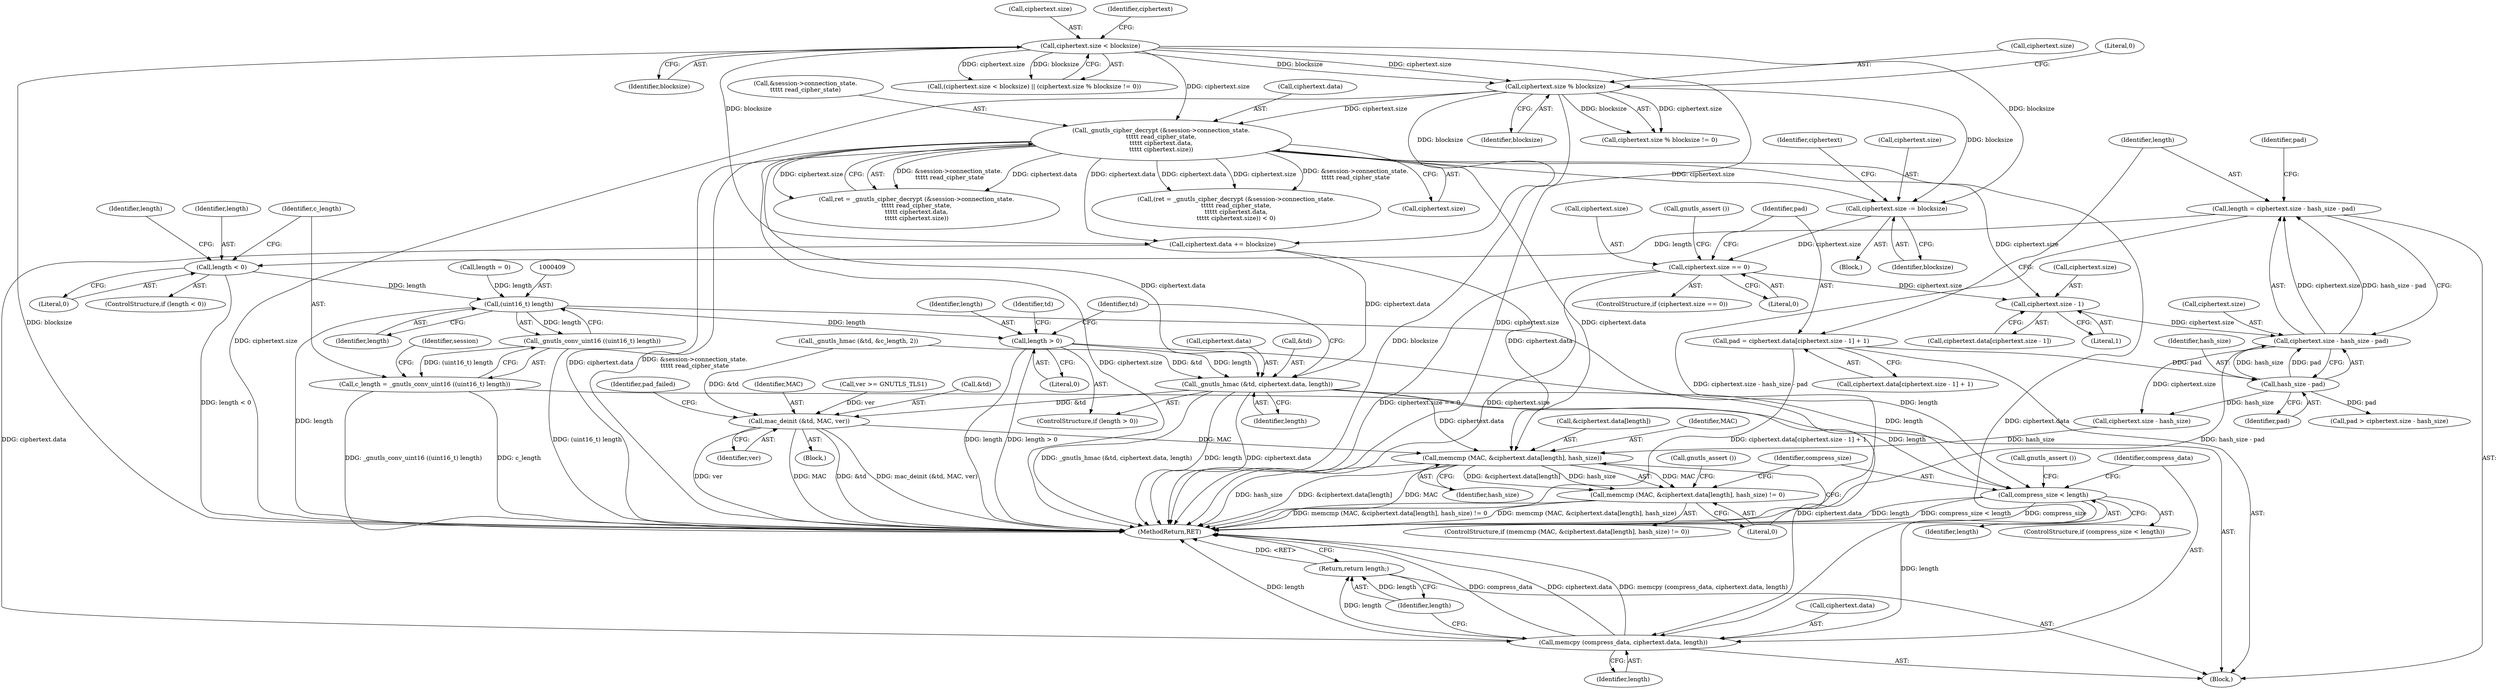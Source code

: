 digraph "0_savannah_bc8102405fda11ea00ca3b42acc4f4bce9d6e97b_0@integer" {
"1000321" [label="(Call,length = ciphertext.size - hash_size - pad)"];
"1000323" [label="(Call,ciphertext.size - hash_size - pad)"];
"1000315" [label="(Call,ciphertext.size - 1)"];
"1000299" [label="(Call,ciphertext.size == 0)"];
"1000288" [label="(Call,ciphertext.size -= blocksize)"];
"1000247" [label="(Call,ciphertext.size % blocksize)"];
"1000241" [label="(Call,ciphertext.size < blocksize)"];
"1000261" [label="(Call,_gnutls_cipher_decrypt (&session->connection_state.\n\t\t\t\t\t read_cipher_state,\n\t\t\t\t\t ciphertext.data,\n\t\t\t\t\t ciphertext.size))"];
"1000327" [label="(Call,hash_size - pad)"];
"1000308" [label="(Call,pad = ciphertext.data[ciphertext.size - 1] + 1)"];
"1000399" [label="(Call,length < 0)"];
"1000408" [label="(Call,(uint16_t) length)"];
"1000407" [label="(Call,_gnutls_conv_uint16 ((uint16_t) length))"];
"1000405" [label="(Call,c_length = _gnutls_conv_uint16 ((uint16_t) length))"];
"1000460" [label="(Call,length > 0)"];
"1000463" [label="(Call,_gnutls_hmac (&td, ciphertext.data, length))"];
"1000470" [label="(Call,mac_deinit (&td, MAC, ver))"];
"1000483" [label="(Call,memcmp (MAC, &ciphertext.data[length], hash_size))"];
"1000482" [label="(Call,memcmp (MAC, &ciphertext.data[length], hash_size) != 0)"];
"1000498" [label="(Call,compress_size < length)"];
"1000505" [label="(Call,memcpy (compress_data, ciphertext.data, length))"];
"1000511" [label="(Return,return length;)"];
"1000328" [label="(Identifier,hash_size)"];
"1000331" [label="(Call,pad > ciphertext.size - hash_size)"];
"1000453" [label="(Call,_gnutls_hmac (&td, &c_length, 2))"];
"1000402" [label="(Call,length = 0)"];
"1000329" [label="(Identifier,pad)"];
"1000310" [label="(Call,ciphertext.data[ciphertext.size - 1] + 1)"];
"1000494" [label="(Call,gnutls_assert ())"];
"1000245" [label="(Identifier,blocksize)"];
"1000407" [label="(Call,_gnutls_conv_uint16 ((uint16_t) length))"];
"1000481" [label="(ControlStructure,if (memcmp (MAC, &ciphertext.data[length], hash_size) != 0))"];
"1000258" [label="(Call,(ret = _gnutls_cipher_decrypt (&session->connection_state.\n\t\t\t\t\t read_cipher_state,\n\t\t\t\t\t ciphertext.data,\n\t\t\t\t\t ciphertext.size)) < 0)"];
"1000460" [label="(Call,length > 0)"];
"1000415" [label="(Identifier,session)"];
"1000401" [label="(Literal,0)"];
"1000118" [label="(Block,)"];
"1000246" [label="(Call,ciphertext.size % blocksize != 0)"];
"1000271" [label="(Call,ciphertext.size)"];
"1000513" [label="(MethodReturn,RET)"];
"1000510" [label="(Identifier,length)"];
"1000300" [label="(Call,ciphertext.size)"];
"1000261" [label="(Call,_gnutls_cipher_decrypt (&session->connection_state.\n\t\t\t\t\t read_cipher_state,\n\t\t\t\t\t ciphertext.data,\n\t\t\t\t\t ciphertext.size))"];
"1000248" [label="(Call,ciphertext.size)"];
"1000408" [label="(Call,(uint16_t) length)"];
"1000287" [label="(Block,)"];
"1000309" [label="(Identifier,pad)"];
"1000465" [label="(Identifier,td)"];
"1000459" [label="(ControlStructure,if (length > 0))"];
"1000242" [label="(Call,ciphertext.size)"];
"1000298" [label="(ControlStructure,if (ciphertext.size == 0))"];
"1000410" [label="(Identifier,length)"];
"1000315" [label="(Call,ciphertext.size - 1)"];
"1000241" [label="(Call,ciphertext.size < blocksize)"];
"1000499" [label="(Identifier,compress_size)"];
"1000463" [label="(Call,_gnutls_hmac (&td, ciphertext.data, length))"];
"1000483" [label="(Call,memcmp (MAC, &ciphertext.data[length], hash_size))"];
"1000484" [label="(Identifier,MAC)"];
"1000461" [label="(Identifier,length)"];
"1000473" [label="(Identifier,MAC)"];
"1000251" [label="(Identifier,blocksize)"];
"1000247" [label="(Call,ciphertext.size % blocksize)"];
"1000321" [label="(Call,length = ciphertext.size - hash_size - pad)"];
"1000323" [label="(Call,ciphertext.size - hash_size - pad)"];
"1000324" [label="(Call,ciphertext.size)"];
"1000502" [label="(Call,gnutls_assert ())"];
"1000485" [label="(Call,&ciphertext.data[length])"];
"1000288" [label="(Call,ciphertext.size -= blocksize)"];
"1000462" [label="(Literal,0)"];
"1000403" [label="(Identifier,length)"];
"1000405" [label="(Call,c_length = _gnutls_conv_uint16 ((uint16_t) length))"];
"1000437" [label="(Call,ver >= GNUTLS_TLS1)"];
"1000511" [label="(Return,return length;)"];
"1000322" [label="(Identifier,length)"];
"1000498" [label="(Call,compress_size < length)"];
"1000240" [label="(Call,(ciphertext.size < blocksize) || (ciphertext.size % blocksize != 0))"];
"1000471" [label="(Call,&td)"];
"1000419" [label="(Block,)"];
"1000295" [label="(Identifier,ciphertext)"];
"1000268" [label="(Call,ciphertext.data)"];
"1000500" [label="(Identifier,length)"];
"1000316" [label="(Call,ciphertext.size)"];
"1000327" [label="(Call,hash_size - pad)"];
"1000512" [label="(Identifier,length)"];
"1000333" [label="(Call,ciphertext.size - hash_size)"];
"1000399" [label="(Call,length < 0)"];
"1000259" [label="(Call,ret = _gnutls_cipher_decrypt (&session->connection_state.\n\t\t\t\t\t read_cipher_state,\n\t\t\t\t\t ciphertext.data,\n\t\t\t\t\t ciphertext.size))"];
"1000472" [label="(Identifier,td)"];
"1000474" [label="(Identifier,ver)"];
"1000293" [label="(Call,ciphertext.data += blocksize)"];
"1000482" [label="(Call,memcmp (MAC, &ciphertext.data[length], hash_size) != 0)"];
"1000406" [label="(Identifier,c_length)"];
"1000466" [label="(Call,ciphertext.data)"];
"1000319" [label="(Literal,1)"];
"1000332" [label="(Identifier,pad)"];
"1000506" [label="(Identifier,compress_data)"];
"1000311" [label="(Call,ciphertext.data[ciphertext.size - 1])"];
"1000400" [label="(Identifier,length)"];
"1000262" [label="(Call,&session->connection_state.\n\t\t\t\t\t read_cipher_state)"];
"1000464" [label="(Call,&td)"];
"1000469" [label="(Identifier,length)"];
"1000249" [label="(Identifier,ciphertext)"];
"1000492" [label="(Literal,0)"];
"1000505" [label="(Call,memcpy (compress_data, ciphertext.data, length))"];
"1000303" [label="(Literal,0)"];
"1000477" [label="(Identifier,pad_failed)"];
"1000299" [label="(Call,ciphertext.size == 0)"];
"1000491" [label="(Identifier,hash_size)"];
"1000289" [label="(Call,ciphertext.size)"];
"1000470" [label="(Call,mac_deinit (&td, MAC, ver))"];
"1000497" [label="(ControlStructure,if (compress_size < length))"];
"1000292" [label="(Identifier,blocksize)"];
"1000507" [label="(Call,ciphertext.data)"];
"1000398" [label="(ControlStructure,if (length < 0))"];
"1000305" [label="(Call,gnutls_assert ())"];
"1000308" [label="(Call,pad = ciphertext.data[ciphertext.size - 1] + 1)"];
"1000252" [label="(Literal,0)"];
"1000321" -> "1000118"  [label="AST: "];
"1000321" -> "1000323"  [label="CFG: "];
"1000322" -> "1000321"  [label="AST: "];
"1000323" -> "1000321"  [label="AST: "];
"1000332" -> "1000321"  [label="CFG: "];
"1000321" -> "1000513"  [label="DDG: ciphertext.size - hash_size - pad"];
"1000323" -> "1000321"  [label="DDG: ciphertext.size"];
"1000323" -> "1000321"  [label="DDG: hash_size - pad"];
"1000321" -> "1000399"  [label="DDG: length"];
"1000323" -> "1000327"  [label="CFG: "];
"1000324" -> "1000323"  [label="AST: "];
"1000327" -> "1000323"  [label="AST: "];
"1000323" -> "1000513"  [label="DDG: hash_size - pad"];
"1000315" -> "1000323"  [label="DDG: ciphertext.size"];
"1000327" -> "1000323"  [label="DDG: hash_size"];
"1000327" -> "1000323"  [label="DDG: pad"];
"1000323" -> "1000333"  [label="DDG: ciphertext.size"];
"1000315" -> "1000311"  [label="AST: "];
"1000315" -> "1000319"  [label="CFG: "];
"1000316" -> "1000315"  [label="AST: "];
"1000319" -> "1000315"  [label="AST: "];
"1000311" -> "1000315"  [label="CFG: "];
"1000299" -> "1000315"  [label="DDG: ciphertext.size"];
"1000261" -> "1000315"  [label="DDG: ciphertext.size"];
"1000299" -> "1000298"  [label="AST: "];
"1000299" -> "1000303"  [label="CFG: "];
"1000300" -> "1000299"  [label="AST: "];
"1000303" -> "1000299"  [label="AST: "];
"1000305" -> "1000299"  [label="CFG: "];
"1000309" -> "1000299"  [label="CFG: "];
"1000299" -> "1000513"  [label="DDG: ciphertext.size == 0"];
"1000299" -> "1000513"  [label="DDG: ciphertext.size"];
"1000288" -> "1000299"  [label="DDG: ciphertext.size"];
"1000288" -> "1000287"  [label="AST: "];
"1000288" -> "1000292"  [label="CFG: "];
"1000289" -> "1000288"  [label="AST: "];
"1000292" -> "1000288"  [label="AST: "];
"1000295" -> "1000288"  [label="CFG: "];
"1000247" -> "1000288"  [label="DDG: blocksize"];
"1000241" -> "1000288"  [label="DDG: blocksize"];
"1000261" -> "1000288"  [label="DDG: ciphertext.size"];
"1000247" -> "1000246"  [label="AST: "];
"1000247" -> "1000251"  [label="CFG: "];
"1000248" -> "1000247"  [label="AST: "];
"1000251" -> "1000247"  [label="AST: "];
"1000252" -> "1000247"  [label="CFG: "];
"1000247" -> "1000513"  [label="DDG: ciphertext.size"];
"1000247" -> "1000513"  [label="DDG: blocksize"];
"1000247" -> "1000246"  [label="DDG: ciphertext.size"];
"1000247" -> "1000246"  [label="DDG: blocksize"];
"1000241" -> "1000247"  [label="DDG: ciphertext.size"];
"1000241" -> "1000247"  [label="DDG: blocksize"];
"1000247" -> "1000261"  [label="DDG: ciphertext.size"];
"1000247" -> "1000293"  [label="DDG: blocksize"];
"1000241" -> "1000240"  [label="AST: "];
"1000241" -> "1000245"  [label="CFG: "];
"1000242" -> "1000241"  [label="AST: "];
"1000245" -> "1000241"  [label="AST: "];
"1000249" -> "1000241"  [label="CFG: "];
"1000240" -> "1000241"  [label="CFG: "];
"1000241" -> "1000513"  [label="DDG: ciphertext.size"];
"1000241" -> "1000513"  [label="DDG: blocksize"];
"1000241" -> "1000240"  [label="DDG: ciphertext.size"];
"1000241" -> "1000240"  [label="DDG: blocksize"];
"1000241" -> "1000261"  [label="DDG: ciphertext.size"];
"1000241" -> "1000293"  [label="DDG: blocksize"];
"1000261" -> "1000259"  [label="AST: "];
"1000261" -> "1000271"  [label="CFG: "];
"1000262" -> "1000261"  [label="AST: "];
"1000268" -> "1000261"  [label="AST: "];
"1000271" -> "1000261"  [label="AST: "];
"1000259" -> "1000261"  [label="CFG: "];
"1000261" -> "1000513"  [label="DDG: ciphertext.data"];
"1000261" -> "1000513"  [label="DDG: &session->connection_state.\n\t\t\t\t\t read_cipher_state"];
"1000261" -> "1000513"  [label="DDG: ciphertext.size"];
"1000261" -> "1000258"  [label="DDG: &session->connection_state.\n\t\t\t\t\t read_cipher_state"];
"1000261" -> "1000258"  [label="DDG: ciphertext.data"];
"1000261" -> "1000258"  [label="DDG: ciphertext.size"];
"1000261" -> "1000259"  [label="DDG: &session->connection_state.\n\t\t\t\t\t read_cipher_state"];
"1000261" -> "1000259"  [label="DDG: ciphertext.data"];
"1000261" -> "1000259"  [label="DDG: ciphertext.size"];
"1000261" -> "1000293"  [label="DDG: ciphertext.data"];
"1000261" -> "1000463"  [label="DDG: ciphertext.data"];
"1000261" -> "1000483"  [label="DDG: ciphertext.data"];
"1000261" -> "1000505"  [label="DDG: ciphertext.data"];
"1000327" -> "1000329"  [label="CFG: "];
"1000328" -> "1000327"  [label="AST: "];
"1000329" -> "1000327"  [label="AST: "];
"1000308" -> "1000327"  [label="DDG: pad"];
"1000327" -> "1000331"  [label="DDG: pad"];
"1000327" -> "1000333"  [label="DDG: hash_size"];
"1000308" -> "1000118"  [label="AST: "];
"1000308" -> "1000310"  [label="CFG: "];
"1000309" -> "1000308"  [label="AST: "];
"1000310" -> "1000308"  [label="AST: "];
"1000322" -> "1000308"  [label="CFG: "];
"1000308" -> "1000513"  [label="DDG: ciphertext.data[ciphertext.size - 1] + 1"];
"1000399" -> "1000398"  [label="AST: "];
"1000399" -> "1000401"  [label="CFG: "];
"1000400" -> "1000399"  [label="AST: "];
"1000401" -> "1000399"  [label="AST: "];
"1000403" -> "1000399"  [label="CFG: "];
"1000406" -> "1000399"  [label="CFG: "];
"1000399" -> "1000513"  [label="DDG: length < 0"];
"1000399" -> "1000408"  [label="DDG: length"];
"1000408" -> "1000407"  [label="AST: "];
"1000408" -> "1000410"  [label="CFG: "];
"1000409" -> "1000408"  [label="AST: "];
"1000410" -> "1000408"  [label="AST: "];
"1000407" -> "1000408"  [label="CFG: "];
"1000408" -> "1000513"  [label="DDG: length"];
"1000408" -> "1000407"  [label="DDG: length"];
"1000402" -> "1000408"  [label="DDG: length"];
"1000408" -> "1000460"  [label="DDG: length"];
"1000408" -> "1000498"  [label="DDG: length"];
"1000407" -> "1000405"  [label="AST: "];
"1000405" -> "1000407"  [label="CFG: "];
"1000407" -> "1000513"  [label="DDG: (uint16_t) length"];
"1000407" -> "1000405"  [label="DDG: (uint16_t) length"];
"1000405" -> "1000118"  [label="AST: "];
"1000406" -> "1000405"  [label="AST: "];
"1000415" -> "1000405"  [label="CFG: "];
"1000405" -> "1000513"  [label="DDG: _gnutls_conv_uint16 ((uint16_t) length)"];
"1000405" -> "1000513"  [label="DDG: c_length"];
"1000460" -> "1000459"  [label="AST: "];
"1000460" -> "1000462"  [label="CFG: "];
"1000461" -> "1000460"  [label="AST: "];
"1000462" -> "1000460"  [label="AST: "];
"1000465" -> "1000460"  [label="CFG: "];
"1000472" -> "1000460"  [label="CFG: "];
"1000460" -> "1000513"  [label="DDG: length"];
"1000460" -> "1000513"  [label="DDG: length > 0"];
"1000460" -> "1000463"  [label="DDG: length"];
"1000460" -> "1000498"  [label="DDG: length"];
"1000463" -> "1000459"  [label="AST: "];
"1000463" -> "1000469"  [label="CFG: "];
"1000464" -> "1000463"  [label="AST: "];
"1000466" -> "1000463"  [label="AST: "];
"1000469" -> "1000463"  [label="AST: "];
"1000472" -> "1000463"  [label="CFG: "];
"1000463" -> "1000513"  [label="DDG: _gnutls_hmac (&td, ciphertext.data, length)"];
"1000463" -> "1000513"  [label="DDG: length"];
"1000463" -> "1000513"  [label="DDG: ciphertext.data"];
"1000453" -> "1000463"  [label="DDG: &td"];
"1000293" -> "1000463"  [label="DDG: ciphertext.data"];
"1000463" -> "1000470"  [label="DDG: &td"];
"1000463" -> "1000483"  [label="DDG: ciphertext.data"];
"1000463" -> "1000498"  [label="DDG: length"];
"1000463" -> "1000505"  [label="DDG: ciphertext.data"];
"1000470" -> "1000419"  [label="AST: "];
"1000470" -> "1000474"  [label="CFG: "];
"1000471" -> "1000470"  [label="AST: "];
"1000473" -> "1000470"  [label="AST: "];
"1000474" -> "1000470"  [label="AST: "];
"1000477" -> "1000470"  [label="CFG: "];
"1000470" -> "1000513"  [label="DDG: ver"];
"1000470" -> "1000513"  [label="DDG: MAC"];
"1000470" -> "1000513"  [label="DDG: &td"];
"1000470" -> "1000513"  [label="DDG: mac_deinit (&td, MAC, ver)"];
"1000453" -> "1000470"  [label="DDG: &td"];
"1000437" -> "1000470"  [label="DDG: ver"];
"1000470" -> "1000483"  [label="DDG: MAC"];
"1000483" -> "1000482"  [label="AST: "];
"1000483" -> "1000491"  [label="CFG: "];
"1000484" -> "1000483"  [label="AST: "];
"1000485" -> "1000483"  [label="AST: "];
"1000491" -> "1000483"  [label="AST: "];
"1000492" -> "1000483"  [label="CFG: "];
"1000483" -> "1000513"  [label="DDG: hash_size"];
"1000483" -> "1000513"  [label="DDG: &ciphertext.data[length]"];
"1000483" -> "1000513"  [label="DDG: MAC"];
"1000483" -> "1000482"  [label="DDG: MAC"];
"1000483" -> "1000482"  [label="DDG: &ciphertext.data[length]"];
"1000483" -> "1000482"  [label="DDG: hash_size"];
"1000293" -> "1000483"  [label="DDG: ciphertext.data"];
"1000333" -> "1000483"  [label="DDG: hash_size"];
"1000482" -> "1000481"  [label="AST: "];
"1000482" -> "1000492"  [label="CFG: "];
"1000492" -> "1000482"  [label="AST: "];
"1000494" -> "1000482"  [label="CFG: "];
"1000499" -> "1000482"  [label="CFG: "];
"1000482" -> "1000513"  [label="DDG: memcmp (MAC, &ciphertext.data[length], hash_size)"];
"1000482" -> "1000513"  [label="DDG: memcmp (MAC, &ciphertext.data[length], hash_size) != 0"];
"1000498" -> "1000497"  [label="AST: "];
"1000498" -> "1000500"  [label="CFG: "];
"1000499" -> "1000498"  [label="AST: "];
"1000500" -> "1000498"  [label="AST: "];
"1000502" -> "1000498"  [label="CFG: "];
"1000506" -> "1000498"  [label="CFG: "];
"1000498" -> "1000513"  [label="DDG: compress_size < length"];
"1000498" -> "1000513"  [label="DDG: compress_size"];
"1000498" -> "1000513"  [label="DDG: length"];
"1000498" -> "1000505"  [label="DDG: length"];
"1000505" -> "1000118"  [label="AST: "];
"1000505" -> "1000510"  [label="CFG: "];
"1000506" -> "1000505"  [label="AST: "];
"1000507" -> "1000505"  [label="AST: "];
"1000510" -> "1000505"  [label="AST: "];
"1000512" -> "1000505"  [label="CFG: "];
"1000505" -> "1000513"  [label="DDG: compress_data"];
"1000505" -> "1000513"  [label="DDG: ciphertext.data"];
"1000505" -> "1000513"  [label="DDG: memcpy (compress_data, ciphertext.data, length)"];
"1000505" -> "1000513"  [label="DDG: length"];
"1000293" -> "1000505"  [label="DDG: ciphertext.data"];
"1000505" -> "1000511"  [label="DDG: length"];
"1000511" -> "1000118"  [label="AST: "];
"1000511" -> "1000512"  [label="CFG: "];
"1000512" -> "1000511"  [label="AST: "];
"1000513" -> "1000511"  [label="CFG: "];
"1000511" -> "1000513"  [label="DDG: <RET>"];
"1000512" -> "1000511"  [label="DDG: length"];
}
